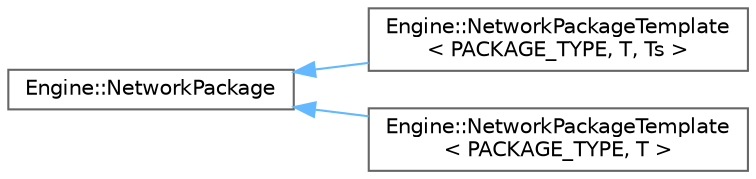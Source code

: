 digraph "Graphical Class Hierarchy"
{
 // LATEX_PDF_SIZE
  bgcolor="transparent";
  edge [fontname=Helvetica,fontsize=10,labelfontname=Helvetica,labelfontsize=10];
  node [fontname=Helvetica,fontsize=10,shape=box,height=0.2,width=0.4];
  rankdir="LR";
  Node0 [label="Engine::NetworkPackage",height=0.2,width=0.4,color="grey40", fillcolor="white", style="filled",URL="$class_engine_1_1_network_package.html",tooltip=" "];
  Node0 -> Node1 [dir="back",color="steelblue1",style="solid"];
  Node1 [label="Engine::NetworkPackageTemplate\l\< PACKAGE_TYPE, T, Ts \>",height=0.2,width=0.4,color="grey40", fillcolor="white", style="filled",URL="$class_engine_1_1_network_package_template.html",tooltip=" "];
  Node0 -> Node2 [dir="back",color="steelblue1",style="solid"];
  Node2 [label="Engine::NetworkPackageTemplate\l\< PACKAGE_TYPE, T \>",height=0.2,width=0.4,color="grey40", fillcolor="white", style="filled",URL="$class_engine_1_1_network_package_template_3_01_p_a_c_k_a_g_e___t_y_p_e_00_01_t_01_4.html",tooltip=" "];
}
